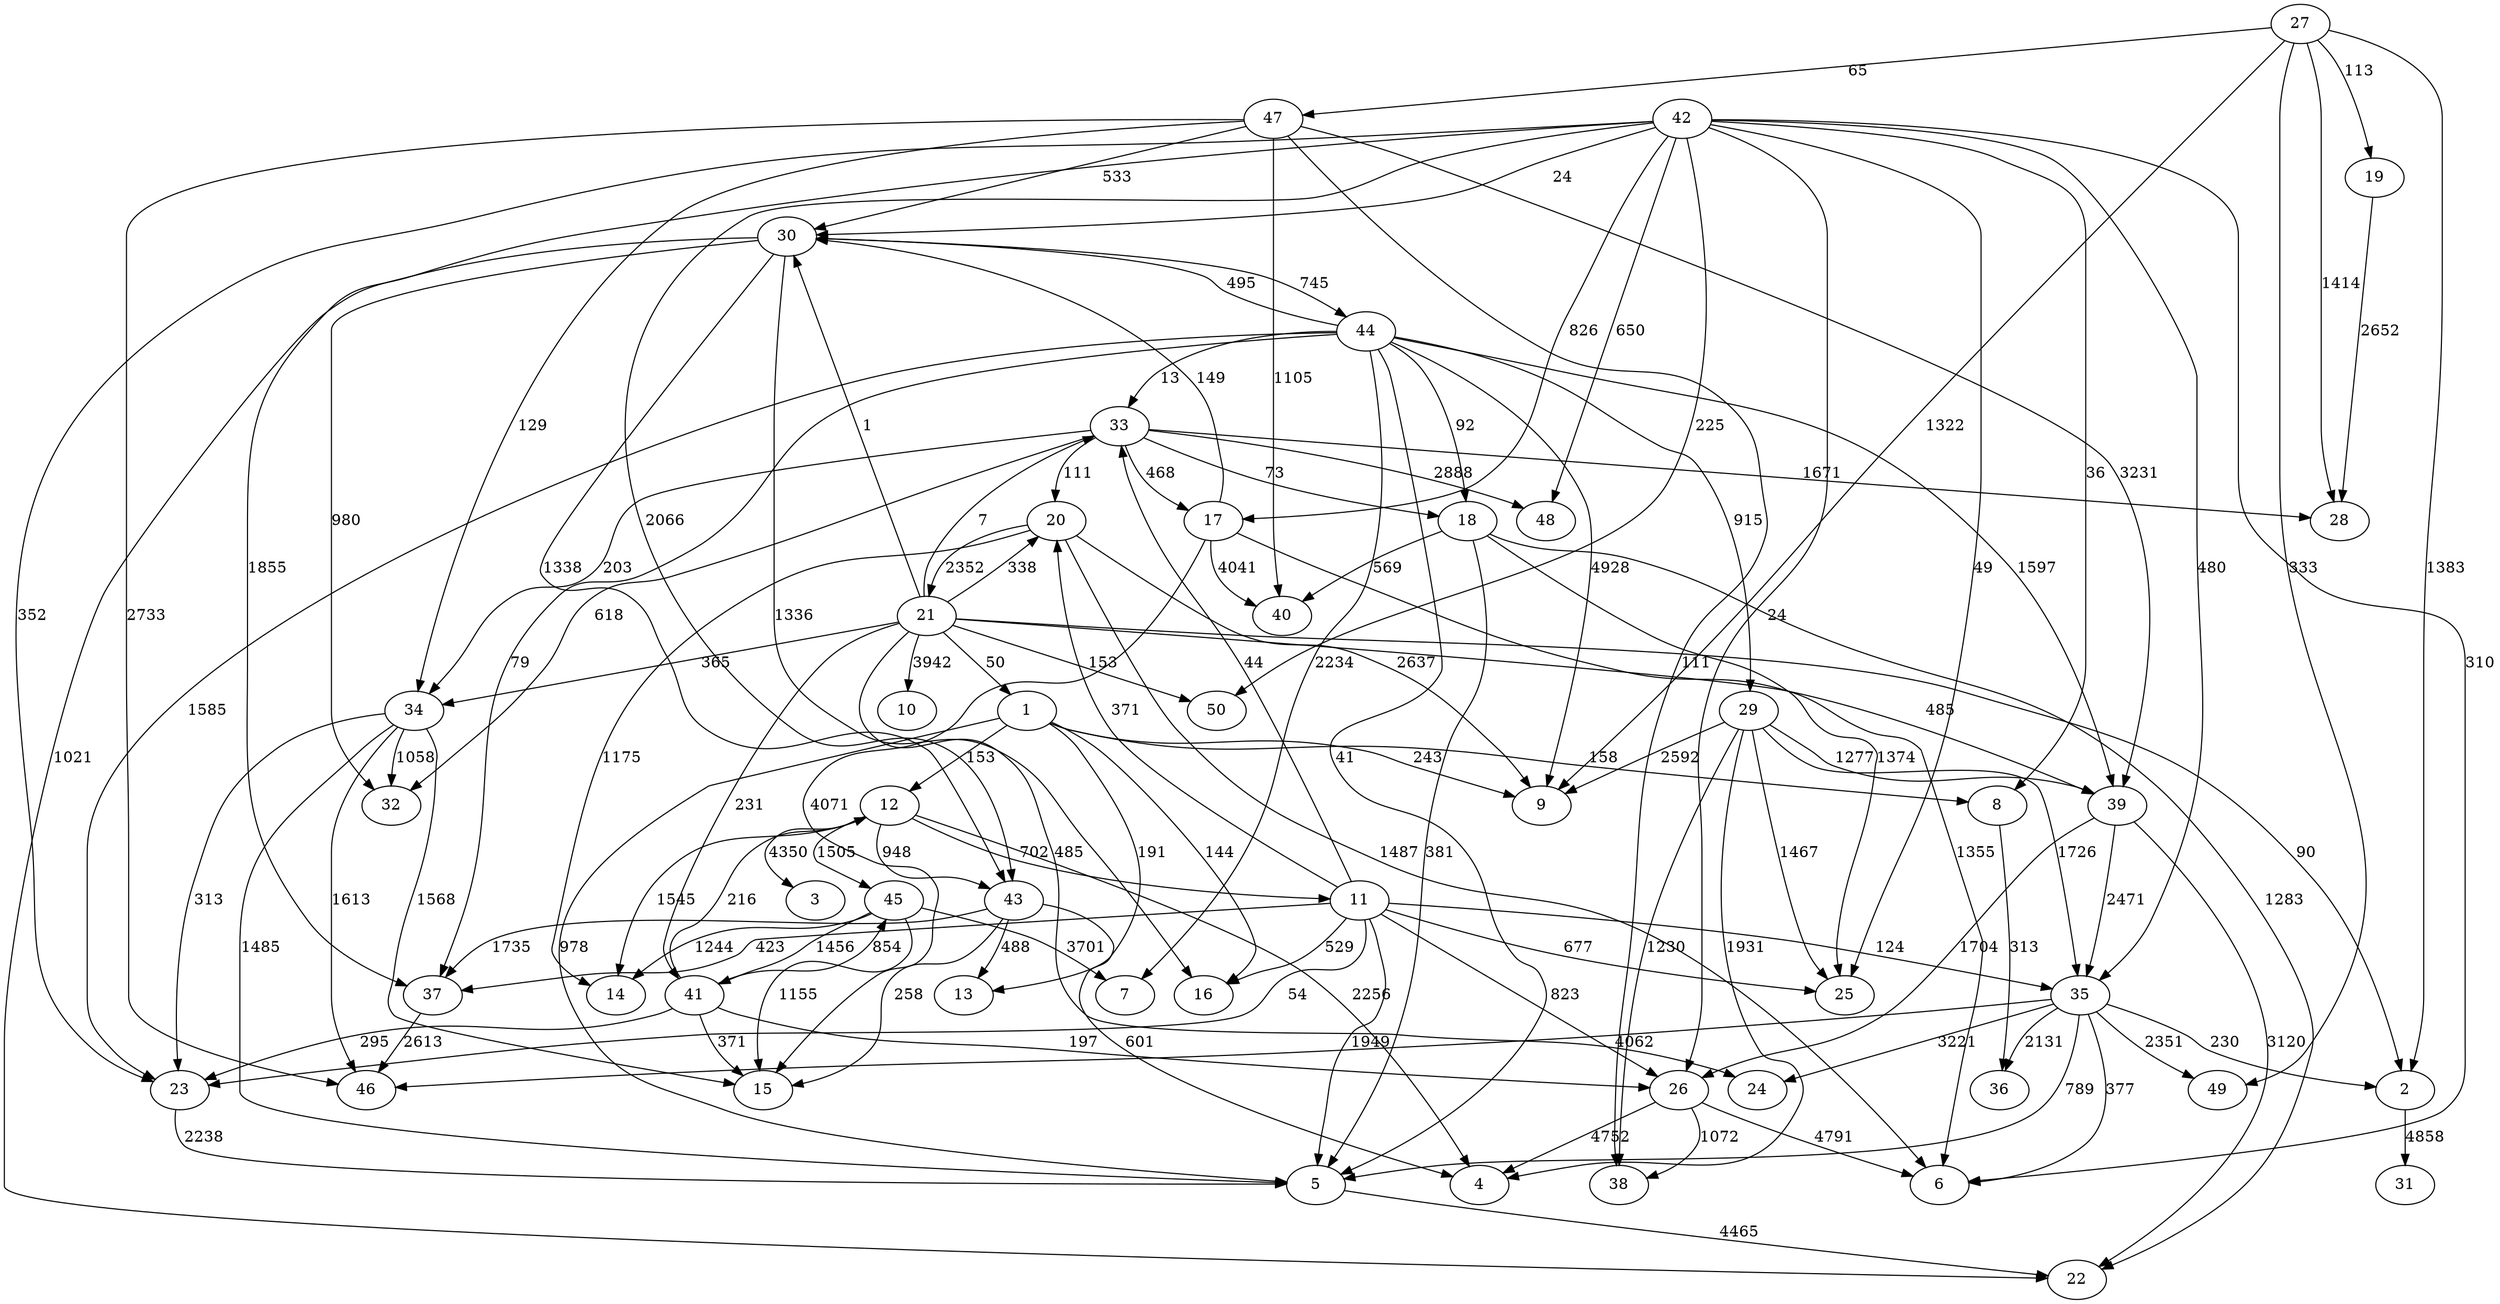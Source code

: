 strict digraph  {
	23 -> 5	 [label=2238];
	5 -> 22	 [label=4465];
	12 -> 3	 [label=4350];
	12 -> 11	 [label=702];
	12 -> 4	 [label=2256];
	12 -> 45	 [label=1505];
	12 -> 43	 [label=948];
	12 -> 14	 [label=1545];
	11 -> 23	 [label=54];
	11 -> 5	 [label=1949];
	11 -> 16	 [label=529];
	11 -> 35	 [label=124];
	11 -> 25	 [label=677];
	11 -> 26	 [label=823];
	11 -> 37	 [label=423];
	11 -> 33	 [label=44];
	11 -> 20	 [label=371];
	45 -> 14	 [label=1244];
	45 -> 15	 [label=1155];
	45 -> 7	 [label=3701];
	45 -> 41	 [label=1456];
	43 -> 4	 [label=601];
	43 -> 15	 [label=258];
	43 -> 37	 [label=1735];
	43 -> 13	 [label=488];
	2 -> 31	 [label=4858];
	8 -> 36	 [label=313];
	30 -> 43	 [label=1338];
	30 -> 32	 [label=980];
	30 -> 16	 [label=1336];
	30 -> 44	 [label=745];
	30 -> 22	 [label=1021];
	44 -> 23	 [label=1585];
	44 -> 5	 [label=41];
	44 -> 30	 [label=495];
	44 -> 37	 [label=79];
	44 -> 18	 [label=92];
	44 -> 33	 [label=13];
	44 -> 39	 [label=1597];
	44 -> 7	 [label=2234];
	44 -> 9	 [label=4928];
	44 -> 29	 [label=915];
	42 -> 23	 [label=352];
	42 -> 43	 [label=2066];
	42 -> 8	 [label=36];
	42 -> 30	 [label=24];
	42 -> 35	 [label=480];
	42 -> 50	 [label=225];
	42 -> 6	 [label=310];
	42 -> 25	 [label=49];
	42 -> 17	 [label=826];
	42 -> 26	 [label=24];
	42 -> 37	 [label=1855];
	42 -> 48	 [label=650];
	35 -> 5	 [label=789];
	35 -> 2	 [label=230];
	35 -> 36	 [label=2131];
	35 -> 6	 [label=377];
	35 -> 24	 [label=3221];
	35 -> 49	 [label=2351];
	35 -> 46	 [label=4062];
	17 -> 30	 [label=149];
	17 -> 15	 [label=4071];
	17 -> 6	 [label=1355];
	17 -> 40	 [label=4041];
	26 -> 4	 [label=4752];
	26 -> 6	 [label=4791];
	26 -> 38	 [label=1072];
	37 -> 46	 [label=2613];
	18 -> 5	 [label=381];
	18 -> 22	 [label=1283];
	18 -> 25	 [label=1374];
	18 -> 40	 [label=569];
	33 -> 32	 [label=618];
	33 -> 17	 [label=468];
	33 -> 48	 [label=2888];
	33 -> 18	 [label=73];
	33 -> 28	 [label=1671];
	33 -> 34	 [label=203];
	33 -> 20	 [label=111];
	34 -> 23	 [label=313];
	34 -> 5	 [label=1485];
	34 -> 32	 [label=1058];
	34 -> 15	 [label=1568];
	34 -> 46	 [label=1613];
	20 -> 14	 [label=1175];
	20 -> 6	 [label=1487];
	20 -> 9	 [label=2637];
	20 -> 21	 [label=2352];
	19 -> 28	 [label=2652];
	39 -> 22	 [label=3120];
	39 -> 35	 [label=2471];
	39 -> 26	 [label=1704];
	41 -> 23	 [label=295];
	41 -> 12	 [label=216];
	41 -> 45	 [label=854];
	41 -> 15	 [label=371];
	41 -> 26	 [label=197];
	21 -> 2	 [label=90];
	21 -> 30	 [label=1];
	21 -> 50	 [label=153];
	21 -> 24	 [label=485];
	21 -> 33	 [label=7];
	21 -> 34	 [label=365];
	21 -> 20	 [label=338];
	21 -> 39	 [label=485];
	21 -> 41	 [label=231];
	21 -> 1	 [label=50];
	21 -> 10	 [label=3942];
	1 -> 5	 [label=978];
	1 -> 12	 [label=153];
	1 -> 8	 [label=158];
	1 -> 16	 [label=144];
	1 -> 13	 [label=191];
	1 -> 9	 [label=243];
	29 -> 4	 [label=1931];
	29 -> 35	 [label=1726];
	29 -> 25	 [label=1467];
	29 -> 39	 [label=1277];
	29 -> 38	 [label=1230];
	29 -> 9	 [label=2592];
	47 -> 30	 [label=533];
	47 -> 40	 [label=1105];
	47 -> 34	 [label=129];
	47 -> 39	 [label=3231];
	47 -> 38	 [label=111];
	47 -> 46	 [label=2733];
	27 -> 2	 [label=1383];
	27 -> 28	 [label=1414];
	27 -> 19	 [label=113];
	27 -> 9	 [label=1322];
	27 -> 49	 [label=333];
	27 -> 47	 [label=65];
}
